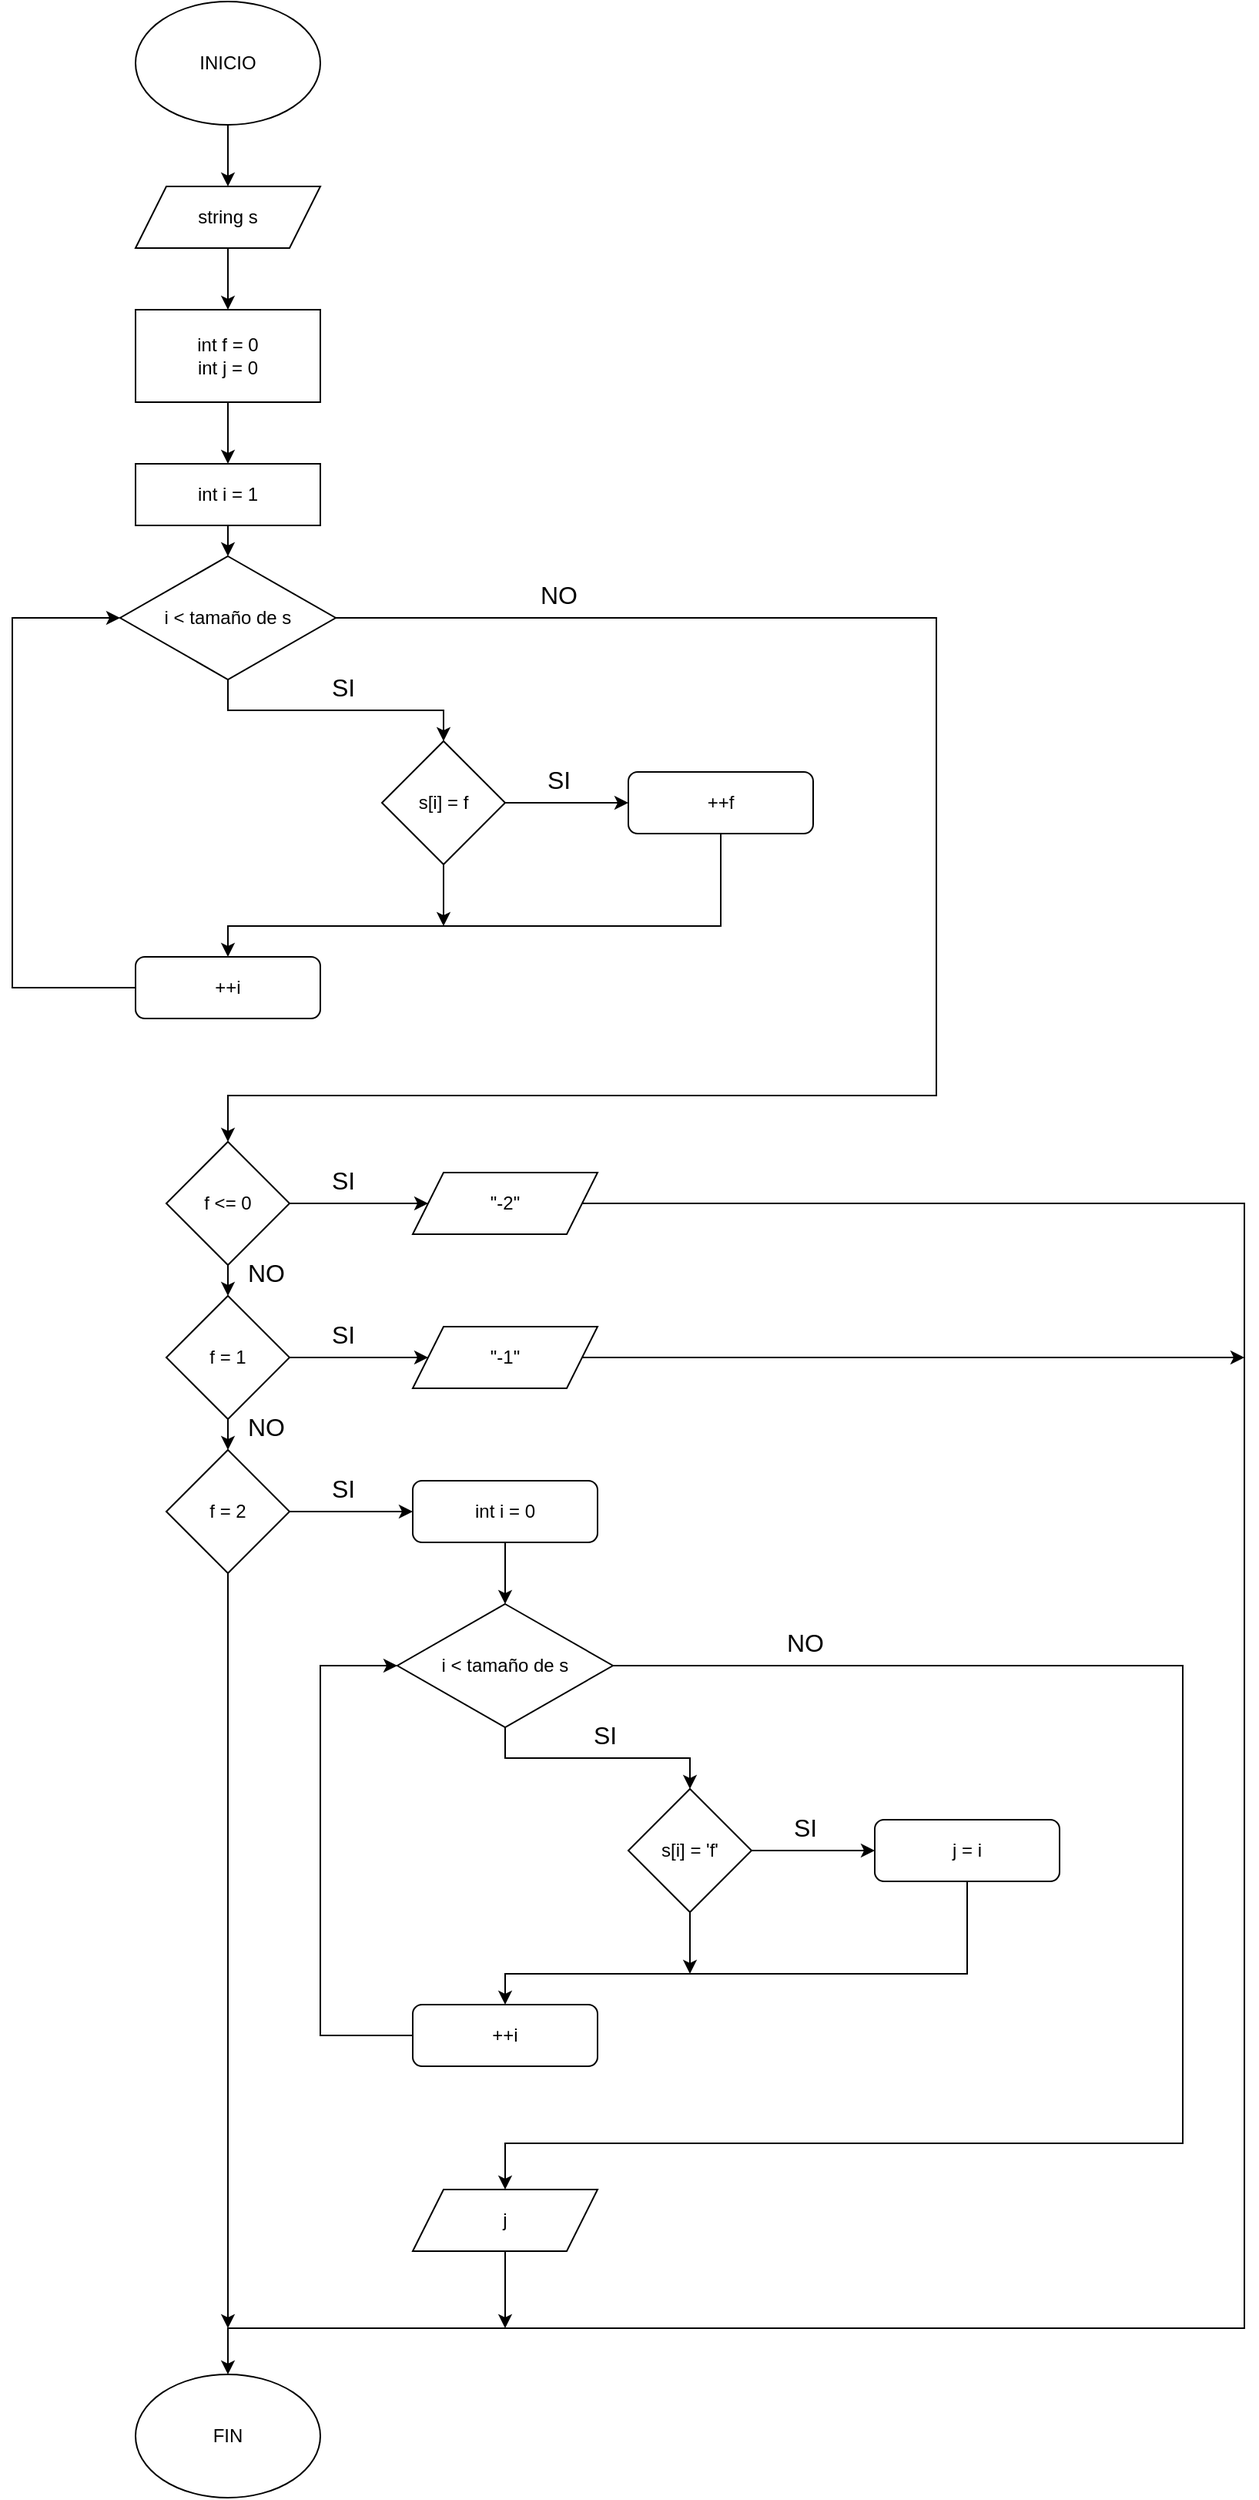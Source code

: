 <mxfile version="24.4.3" type="github">
  <diagram name="Página-1" id="Q_qOd0z0o7dUv9DyZkGG">
    <mxGraphModel dx="1125" dy="1560" grid="1" gridSize="10" guides="1" tooltips="1" connect="1" arrows="1" fold="1" page="1" pageScale="1" pageWidth="827" pageHeight="1169" math="0" shadow="0">
      <root>
        <mxCell id="0" />
        <mxCell id="1" parent="0" />
        <mxCell id="3PhCEhDpwhyCYVsI9kVq-9" value="" style="edgeStyle=orthogonalEdgeStyle;rounded=0;orthogonalLoop=1;jettySize=auto;html=1;" edge="1" parent="1" source="3PhCEhDpwhyCYVsI9kVq-1" target="3PhCEhDpwhyCYVsI9kVq-2">
          <mxGeometry relative="1" as="geometry" />
        </mxCell>
        <mxCell id="3PhCEhDpwhyCYVsI9kVq-1" value="INICIO" style="ellipse;whiteSpace=wrap;html=1;" vertex="1" parent="1">
          <mxGeometry x="200" y="40" width="120" height="80" as="geometry" />
        </mxCell>
        <mxCell id="3PhCEhDpwhyCYVsI9kVq-10" value="" style="edgeStyle=orthogonalEdgeStyle;rounded=0;orthogonalLoop=1;jettySize=auto;html=1;" edge="1" parent="1" source="3PhCEhDpwhyCYVsI9kVq-2" target="3PhCEhDpwhyCYVsI9kVq-3">
          <mxGeometry relative="1" as="geometry" />
        </mxCell>
        <mxCell id="3PhCEhDpwhyCYVsI9kVq-2" value="string s" style="shape=parallelogram;perimeter=parallelogramPerimeter;whiteSpace=wrap;html=1;fixedSize=1;" vertex="1" parent="1">
          <mxGeometry x="200" y="160" width="120" height="40" as="geometry" />
        </mxCell>
        <mxCell id="3PhCEhDpwhyCYVsI9kVq-12" style="edgeStyle=orthogonalEdgeStyle;rounded=0;orthogonalLoop=1;jettySize=auto;html=1;exitX=0.5;exitY=1;exitDx=0;exitDy=0;entryX=0.5;entryY=0;entryDx=0;entryDy=0;" edge="1" parent="1" source="3PhCEhDpwhyCYVsI9kVq-3" target="3PhCEhDpwhyCYVsI9kVq-4">
          <mxGeometry relative="1" as="geometry" />
        </mxCell>
        <mxCell id="3PhCEhDpwhyCYVsI9kVq-3" value="int f = 0&lt;div&gt;int j = 0&lt;/div&gt;" style="rounded=0;whiteSpace=wrap;html=1;" vertex="1" parent="1">
          <mxGeometry x="200" y="240" width="120" height="60" as="geometry" />
        </mxCell>
        <mxCell id="3PhCEhDpwhyCYVsI9kVq-13" style="edgeStyle=orthogonalEdgeStyle;rounded=0;orthogonalLoop=1;jettySize=auto;html=1;exitX=0.5;exitY=1;exitDx=0;exitDy=0;entryX=0.5;entryY=0;entryDx=0;entryDy=0;" edge="1" parent="1" source="3PhCEhDpwhyCYVsI9kVq-4" target="3PhCEhDpwhyCYVsI9kVq-5">
          <mxGeometry relative="1" as="geometry" />
        </mxCell>
        <mxCell id="3PhCEhDpwhyCYVsI9kVq-4" value="int i = 1" style="rounded=0;whiteSpace=wrap;html=1;" vertex="1" parent="1">
          <mxGeometry x="200" y="340" width="120" height="40" as="geometry" />
        </mxCell>
        <mxCell id="3PhCEhDpwhyCYVsI9kVq-14" style="edgeStyle=orthogonalEdgeStyle;rounded=0;orthogonalLoop=1;jettySize=auto;html=1;exitX=0.5;exitY=1;exitDx=0;exitDy=0;entryX=0.5;entryY=0;entryDx=0;entryDy=0;" edge="1" parent="1" source="3PhCEhDpwhyCYVsI9kVq-5" target="3PhCEhDpwhyCYVsI9kVq-7">
          <mxGeometry relative="1" as="geometry" />
        </mxCell>
        <mxCell id="3PhCEhDpwhyCYVsI9kVq-21" style="edgeStyle=orthogonalEdgeStyle;rounded=0;orthogonalLoop=1;jettySize=auto;html=1;exitX=1;exitY=0.5;exitDx=0;exitDy=0;entryX=0.5;entryY=0;entryDx=0;entryDy=0;" edge="1" parent="1" source="3PhCEhDpwhyCYVsI9kVq-5" target="3PhCEhDpwhyCYVsI9kVq-20">
          <mxGeometry relative="1" as="geometry">
            <Array as="points">
              <mxPoint x="720" y="440" />
              <mxPoint x="720" y="750" />
              <mxPoint x="260" y="750" />
            </Array>
          </mxGeometry>
        </mxCell>
        <mxCell id="3PhCEhDpwhyCYVsI9kVq-5" value="i &amp;lt; tamaño de s" style="rhombus;whiteSpace=wrap;html=1;" vertex="1" parent="1">
          <mxGeometry x="190" y="400" width="140" height="80" as="geometry" />
        </mxCell>
        <mxCell id="3PhCEhDpwhyCYVsI9kVq-19" style="edgeStyle=orthogonalEdgeStyle;rounded=0;orthogonalLoop=1;jettySize=auto;html=1;exitX=0;exitY=0.5;exitDx=0;exitDy=0;entryX=0;entryY=0.5;entryDx=0;entryDy=0;" edge="1" parent="1" source="3PhCEhDpwhyCYVsI9kVq-6" target="3PhCEhDpwhyCYVsI9kVq-5">
          <mxGeometry relative="1" as="geometry">
            <Array as="points">
              <mxPoint x="120" y="680" />
              <mxPoint x="120" y="440" />
            </Array>
          </mxGeometry>
        </mxCell>
        <mxCell id="3PhCEhDpwhyCYVsI9kVq-6" value="++i" style="rounded=1;whiteSpace=wrap;html=1;" vertex="1" parent="1">
          <mxGeometry x="200" y="660" width="120" height="40" as="geometry" />
        </mxCell>
        <mxCell id="3PhCEhDpwhyCYVsI9kVq-15" value="" style="edgeStyle=orthogonalEdgeStyle;rounded=0;orthogonalLoop=1;jettySize=auto;html=1;" edge="1" parent="1" source="3PhCEhDpwhyCYVsI9kVq-7" target="3PhCEhDpwhyCYVsI9kVq-8">
          <mxGeometry relative="1" as="geometry" />
        </mxCell>
        <mxCell id="3PhCEhDpwhyCYVsI9kVq-18" style="edgeStyle=orthogonalEdgeStyle;rounded=0;orthogonalLoop=1;jettySize=auto;html=1;exitX=0.5;exitY=1;exitDx=0;exitDy=0;" edge="1" parent="1" source="3PhCEhDpwhyCYVsI9kVq-7">
          <mxGeometry relative="1" as="geometry">
            <mxPoint x="400" y="640" as="targetPoint" />
          </mxGeometry>
        </mxCell>
        <mxCell id="3PhCEhDpwhyCYVsI9kVq-7" value="s[i] = f" style="rhombus;whiteSpace=wrap;html=1;" vertex="1" parent="1">
          <mxGeometry x="360" y="520" width="80" height="80" as="geometry" />
        </mxCell>
        <mxCell id="3PhCEhDpwhyCYVsI9kVq-17" style="edgeStyle=orthogonalEdgeStyle;rounded=0;orthogonalLoop=1;jettySize=auto;html=1;exitX=0.5;exitY=1;exitDx=0;exitDy=0;entryX=0.5;entryY=0;entryDx=0;entryDy=0;" edge="1" parent="1" source="3PhCEhDpwhyCYVsI9kVq-8" target="3PhCEhDpwhyCYVsI9kVq-6">
          <mxGeometry relative="1" as="geometry">
            <Array as="points">
              <mxPoint x="580" y="640" />
              <mxPoint x="260" y="640" />
            </Array>
          </mxGeometry>
        </mxCell>
        <mxCell id="3PhCEhDpwhyCYVsI9kVq-8" value="++f" style="rounded=1;whiteSpace=wrap;html=1;" vertex="1" parent="1">
          <mxGeometry x="520" y="540" width="120" height="40" as="geometry" />
        </mxCell>
        <mxCell id="3PhCEhDpwhyCYVsI9kVq-29" value="" style="edgeStyle=orthogonalEdgeStyle;rounded=0;orthogonalLoop=1;jettySize=auto;html=1;" edge="1" parent="1" source="3PhCEhDpwhyCYVsI9kVq-20" target="3PhCEhDpwhyCYVsI9kVq-22">
          <mxGeometry relative="1" as="geometry" />
        </mxCell>
        <mxCell id="3PhCEhDpwhyCYVsI9kVq-34" style="edgeStyle=orthogonalEdgeStyle;rounded=0;orthogonalLoop=1;jettySize=auto;html=1;exitX=0.5;exitY=1;exitDx=0;exitDy=0;entryX=0.5;entryY=0;entryDx=0;entryDy=0;" edge="1" parent="1" source="3PhCEhDpwhyCYVsI9kVq-20" target="3PhCEhDpwhyCYVsI9kVq-23">
          <mxGeometry relative="1" as="geometry" />
        </mxCell>
        <mxCell id="3PhCEhDpwhyCYVsI9kVq-20" value="f &amp;lt;= 0" style="rhombus;whiteSpace=wrap;html=1;" vertex="1" parent="1">
          <mxGeometry x="220" y="780" width="80" height="80" as="geometry" />
        </mxCell>
        <mxCell id="3PhCEhDpwhyCYVsI9kVq-55" style="edgeStyle=orthogonalEdgeStyle;rounded=0;orthogonalLoop=1;jettySize=auto;html=1;exitX=1;exitY=0.5;exitDx=0;exitDy=0;entryX=0.5;entryY=0;entryDx=0;entryDy=0;" edge="1" parent="1" source="3PhCEhDpwhyCYVsI9kVq-22" target="3PhCEhDpwhyCYVsI9kVq-53">
          <mxGeometry relative="1" as="geometry">
            <Array as="points">
              <mxPoint x="920" y="820" />
              <mxPoint x="920" y="1550" />
              <mxPoint x="260" y="1550" />
            </Array>
          </mxGeometry>
        </mxCell>
        <mxCell id="3PhCEhDpwhyCYVsI9kVq-22" value="&quot;-2&quot;" style="shape=parallelogram;perimeter=parallelogramPerimeter;whiteSpace=wrap;html=1;fixedSize=1;" vertex="1" parent="1">
          <mxGeometry x="380" y="800" width="120" height="40" as="geometry" />
        </mxCell>
        <mxCell id="3PhCEhDpwhyCYVsI9kVq-30" value="" style="edgeStyle=orthogonalEdgeStyle;rounded=0;orthogonalLoop=1;jettySize=auto;html=1;" edge="1" parent="1" source="3PhCEhDpwhyCYVsI9kVq-23" target="3PhCEhDpwhyCYVsI9kVq-25">
          <mxGeometry relative="1" as="geometry" />
        </mxCell>
        <mxCell id="3PhCEhDpwhyCYVsI9kVq-35" style="edgeStyle=orthogonalEdgeStyle;rounded=0;orthogonalLoop=1;jettySize=auto;html=1;exitX=0.5;exitY=1;exitDx=0;exitDy=0;entryX=0.5;entryY=0;entryDx=0;entryDy=0;" edge="1" parent="1" source="3PhCEhDpwhyCYVsI9kVq-23" target="3PhCEhDpwhyCYVsI9kVq-24">
          <mxGeometry relative="1" as="geometry" />
        </mxCell>
        <mxCell id="3PhCEhDpwhyCYVsI9kVq-23" value="f = 1" style="rhombus;whiteSpace=wrap;html=1;" vertex="1" parent="1">
          <mxGeometry x="220" y="880" width="80" height="80" as="geometry" />
        </mxCell>
        <mxCell id="3PhCEhDpwhyCYVsI9kVq-31" value="" style="edgeStyle=orthogonalEdgeStyle;rounded=0;orthogonalLoop=1;jettySize=auto;html=1;" edge="1" parent="1" source="3PhCEhDpwhyCYVsI9kVq-24" target="3PhCEhDpwhyCYVsI9kVq-27">
          <mxGeometry relative="1" as="geometry" />
        </mxCell>
        <mxCell id="3PhCEhDpwhyCYVsI9kVq-58" style="edgeStyle=orthogonalEdgeStyle;rounded=0;orthogonalLoop=1;jettySize=auto;html=1;exitX=0.5;exitY=1;exitDx=0;exitDy=0;" edge="1" parent="1" source="3PhCEhDpwhyCYVsI9kVq-24">
          <mxGeometry relative="1" as="geometry">
            <mxPoint x="260" y="1550" as="targetPoint" />
          </mxGeometry>
        </mxCell>
        <mxCell id="3PhCEhDpwhyCYVsI9kVq-24" value="f = 2" style="rhombus;whiteSpace=wrap;html=1;" vertex="1" parent="1">
          <mxGeometry x="220" y="980" width="80" height="80" as="geometry" />
        </mxCell>
        <mxCell id="3PhCEhDpwhyCYVsI9kVq-56" style="edgeStyle=orthogonalEdgeStyle;rounded=0;orthogonalLoop=1;jettySize=auto;html=1;exitX=1;exitY=0.5;exitDx=0;exitDy=0;" edge="1" parent="1" source="3PhCEhDpwhyCYVsI9kVq-25">
          <mxGeometry relative="1" as="geometry">
            <mxPoint x="920" y="920" as="targetPoint" />
          </mxGeometry>
        </mxCell>
        <mxCell id="3PhCEhDpwhyCYVsI9kVq-25" value="&quot;-1&quot;" style="shape=parallelogram;perimeter=parallelogramPerimeter;whiteSpace=wrap;html=1;fixedSize=1;" vertex="1" parent="1">
          <mxGeometry x="380" y="900" width="120" height="40" as="geometry" />
        </mxCell>
        <mxCell id="3PhCEhDpwhyCYVsI9kVq-33" style="edgeStyle=orthogonalEdgeStyle;rounded=0;orthogonalLoop=1;jettySize=auto;html=1;exitX=0.5;exitY=1;exitDx=0;exitDy=0;entryX=0.5;entryY=0;entryDx=0;entryDy=0;" edge="1" parent="1" source="3PhCEhDpwhyCYVsI9kVq-26" target="3PhCEhDpwhyCYVsI9kVq-28">
          <mxGeometry relative="1" as="geometry" />
        </mxCell>
        <mxCell id="3PhCEhDpwhyCYVsI9kVq-59" style="edgeStyle=orthogonalEdgeStyle;rounded=0;orthogonalLoop=1;jettySize=auto;html=1;exitX=1;exitY=0.5;exitDx=0;exitDy=0;entryX=0.5;entryY=0;entryDx=0;entryDy=0;" edge="1" parent="1" source="3PhCEhDpwhyCYVsI9kVq-26" target="3PhCEhDpwhyCYVsI9kVq-36">
          <mxGeometry relative="1" as="geometry">
            <Array as="points">
              <mxPoint x="880" y="1120" />
              <mxPoint x="880" y="1430" />
              <mxPoint x="440" y="1430" />
            </Array>
          </mxGeometry>
        </mxCell>
        <mxCell id="3PhCEhDpwhyCYVsI9kVq-26" value="i &amp;lt; tamaño de s" style="rhombus;whiteSpace=wrap;html=1;" vertex="1" parent="1">
          <mxGeometry x="370" y="1080" width="140" height="80" as="geometry" />
        </mxCell>
        <mxCell id="3PhCEhDpwhyCYVsI9kVq-32" value="" style="edgeStyle=orthogonalEdgeStyle;rounded=0;orthogonalLoop=1;jettySize=auto;html=1;" edge="1" parent="1" source="3PhCEhDpwhyCYVsI9kVq-27" target="3PhCEhDpwhyCYVsI9kVq-26">
          <mxGeometry relative="1" as="geometry" />
        </mxCell>
        <mxCell id="3PhCEhDpwhyCYVsI9kVq-27" value="int i = 0" style="rounded=1;whiteSpace=wrap;html=1;" vertex="1" parent="1">
          <mxGeometry x="380" y="1000" width="120" height="40" as="geometry" />
        </mxCell>
        <mxCell id="3PhCEhDpwhyCYVsI9kVq-40" value="" style="edgeStyle=orthogonalEdgeStyle;rounded=0;orthogonalLoop=1;jettySize=auto;html=1;" edge="1" parent="1" source="3PhCEhDpwhyCYVsI9kVq-28" target="3PhCEhDpwhyCYVsI9kVq-37">
          <mxGeometry relative="1" as="geometry" />
        </mxCell>
        <mxCell id="3PhCEhDpwhyCYVsI9kVq-42" style="edgeStyle=orthogonalEdgeStyle;rounded=0;orthogonalLoop=1;jettySize=auto;html=1;exitX=0.5;exitY=1;exitDx=0;exitDy=0;" edge="1" parent="1" source="3PhCEhDpwhyCYVsI9kVq-28">
          <mxGeometry relative="1" as="geometry">
            <mxPoint x="560" y="1320" as="targetPoint" />
          </mxGeometry>
        </mxCell>
        <mxCell id="3PhCEhDpwhyCYVsI9kVq-28" value="s[i] = &#39;f&#39;" style="rhombus;whiteSpace=wrap;html=1;" vertex="1" parent="1">
          <mxGeometry x="520" y="1200" width="80" height="80" as="geometry" />
        </mxCell>
        <mxCell id="3PhCEhDpwhyCYVsI9kVq-62" style="edgeStyle=orthogonalEdgeStyle;rounded=0;orthogonalLoop=1;jettySize=auto;html=1;exitX=0.5;exitY=1;exitDx=0;exitDy=0;" edge="1" parent="1" source="3PhCEhDpwhyCYVsI9kVq-36">
          <mxGeometry relative="1" as="geometry">
            <mxPoint x="440" y="1550" as="targetPoint" />
          </mxGeometry>
        </mxCell>
        <mxCell id="3PhCEhDpwhyCYVsI9kVq-36" value="j" style="shape=parallelogram;perimeter=parallelogramPerimeter;whiteSpace=wrap;html=1;fixedSize=1;" vertex="1" parent="1">
          <mxGeometry x="380" y="1460" width="120" height="40" as="geometry" />
        </mxCell>
        <mxCell id="3PhCEhDpwhyCYVsI9kVq-41" style="edgeStyle=orthogonalEdgeStyle;rounded=0;orthogonalLoop=1;jettySize=auto;html=1;exitX=0.5;exitY=1;exitDx=0;exitDy=0;entryX=0.5;entryY=0;entryDx=0;entryDy=0;" edge="1" parent="1" source="3PhCEhDpwhyCYVsI9kVq-37" target="3PhCEhDpwhyCYVsI9kVq-38">
          <mxGeometry relative="1" as="geometry">
            <Array as="points">
              <mxPoint x="740" y="1320" />
              <mxPoint x="440" y="1320" />
            </Array>
          </mxGeometry>
        </mxCell>
        <mxCell id="3PhCEhDpwhyCYVsI9kVq-37" value="j = i" style="rounded=1;whiteSpace=wrap;html=1;" vertex="1" parent="1">
          <mxGeometry x="680" y="1220" width="120" height="40" as="geometry" />
        </mxCell>
        <mxCell id="3PhCEhDpwhyCYVsI9kVq-43" style="edgeStyle=orthogonalEdgeStyle;rounded=0;orthogonalLoop=1;jettySize=auto;html=1;exitX=0;exitY=0.5;exitDx=0;exitDy=0;entryX=0;entryY=0.5;entryDx=0;entryDy=0;" edge="1" parent="1" source="3PhCEhDpwhyCYVsI9kVq-38" target="3PhCEhDpwhyCYVsI9kVq-26">
          <mxGeometry relative="1" as="geometry">
            <Array as="points">
              <mxPoint x="320" y="1360" />
              <mxPoint x="320" y="1120" />
            </Array>
          </mxGeometry>
        </mxCell>
        <mxCell id="3PhCEhDpwhyCYVsI9kVq-38" value="++i" style="rounded=1;whiteSpace=wrap;html=1;" vertex="1" parent="1">
          <mxGeometry x="380" y="1340" width="120" height="40" as="geometry" />
        </mxCell>
        <mxCell id="3PhCEhDpwhyCYVsI9kVq-44" value="SI" style="text;html=1;align=center;verticalAlign=middle;whiteSpace=wrap;rounded=0;fontSize=16;" vertex="1" parent="1">
          <mxGeometry x="320" y="470" width="30" height="30" as="geometry" />
        </mxCell>
        <mxCell id="3PhCEhDpwhyCYVsI9kVq-45" value="SI" style="text;html=1;align=center;verticalAlign=middle;whiteSpace=wrap;rounded=0;fontSize=16;" vertex="1" parent="1">
          <mxGeometry x="460" y="530" width="30" height="30" as="geometry" />
        </mxCell>
        <mxCell id="3PhCEhDpwhyCYVsI9kVq-46" value="NO" style="text;html=1;align=center;verticalAlign=middle;whiteSpace=wrap;rounded=0;fontSize=16;" vertex="1" parent="1">
          <mxGeometry x="460" y="410" width="30" height="30" as="geometry" />
        </mxCell>
        <mxCell id="3PhCEhDpwhyCYVsI9kVq-47" value="SI" style="text;html=1;align=center;verticalAlign=middle;whiteSpace=wrap;rounded=0;fontSize=16;" vertex="1" parent="1">
          <mxGeometry x="320" y="790" width="30" height="30" as="geometry" />
        </mxCell>
        <mxCell id="3PhCEhDpwhyCYVsI9kVq-48" value="SI" style="text;html=1;align=center;verticalAlign=middle;whiteSpace=wrap;rounded=0;fontSize=16;" vertex="1" parent="1">
          <mxGeometry x="320" y="890" width="30" height="30" as="geometry" />
        </mxCell>
        <mxCell id="3PhCEhDpwhyCYVsI9kVq-49" value="SI" style="text;html=1;align=center;verticalAlign=middle;whiteSpace=wrap;rounded=0;fontSize=16;" vertex="1" parent="1">
          <mxGeometry x="320" y="990" width="30" height="30" as="geometry" />
        </mxCell>
        <mxCell id="3PhCEhDpwhyCYVsI9kVq-50" value="SI" style="text;html=1;align=center;verticalAlign=middle;whiteSpace=wrap;rounded=0;fontSize=16;" vertex="1" parent="1">
          <mxGeometry x="490" y="1150" width="30" height="30" as="geometry" />
        </mxCell>
        <mxCell id="3PhCEhDpwhyCYVsI9kVq-51" value="NO" style="text;html=1;align=center;verticalAlign=middle;whiteSpace=wrap;rounded=0;fontSize=16;" vertex="1" parent="1">
          <mxGeometry x="270" y="850" width="30" height="30" as="geometry" />
        </mxCell>
        <mxCell id="3PhCEhDpwhyCYVsI9kVq-52" value="NO" style="text;html=1;align=center;verticalAlign=middle;whiteSpace=wrap;rounded=0;fontSize=16;" vertex="1" parent="1">
          <mxGeometry x="270" y="950" width="30" height="30" as="geometry" />
        </mxCell>
        <mxCell id="3PhCEhDpwhyCYVsI9kVq-53" value="FIN" style="ellipse;whiteSpace=wrap;html=1;" vertex="1" parent="1">
          <mxGeometry x="200" y="1580" width="120" height="80" as="geometry" />
        </mxCell>
        <mxCell id="3PhCEhDpwhyCYVsI9kVq-60" value="SI" style="text;html=1;align=center;verticalAlign=middle;whiteSpace=wrap;rounded=0;fontSize=16;" vertex="1" parent="1">
          <mxGeometry x="620" y="1210" width="30" height="30" as="geometry" />
        </mxCell>
        <mxCell id="3PhCEhDpwhyCYVsI9kVq-61" value="NO" style="text;html=1;align=center;verticalAlign=middle;whiteSpace=wrap;rounded=0;fontSize=16;" vertex="1" parent="1">
          <mxGeometry x="620" y="1090" width="30" height="30" as="geometry" />
        </mxCell>
      </root>
    </mxGraphModel>
  </diagram>
</mxfile>
